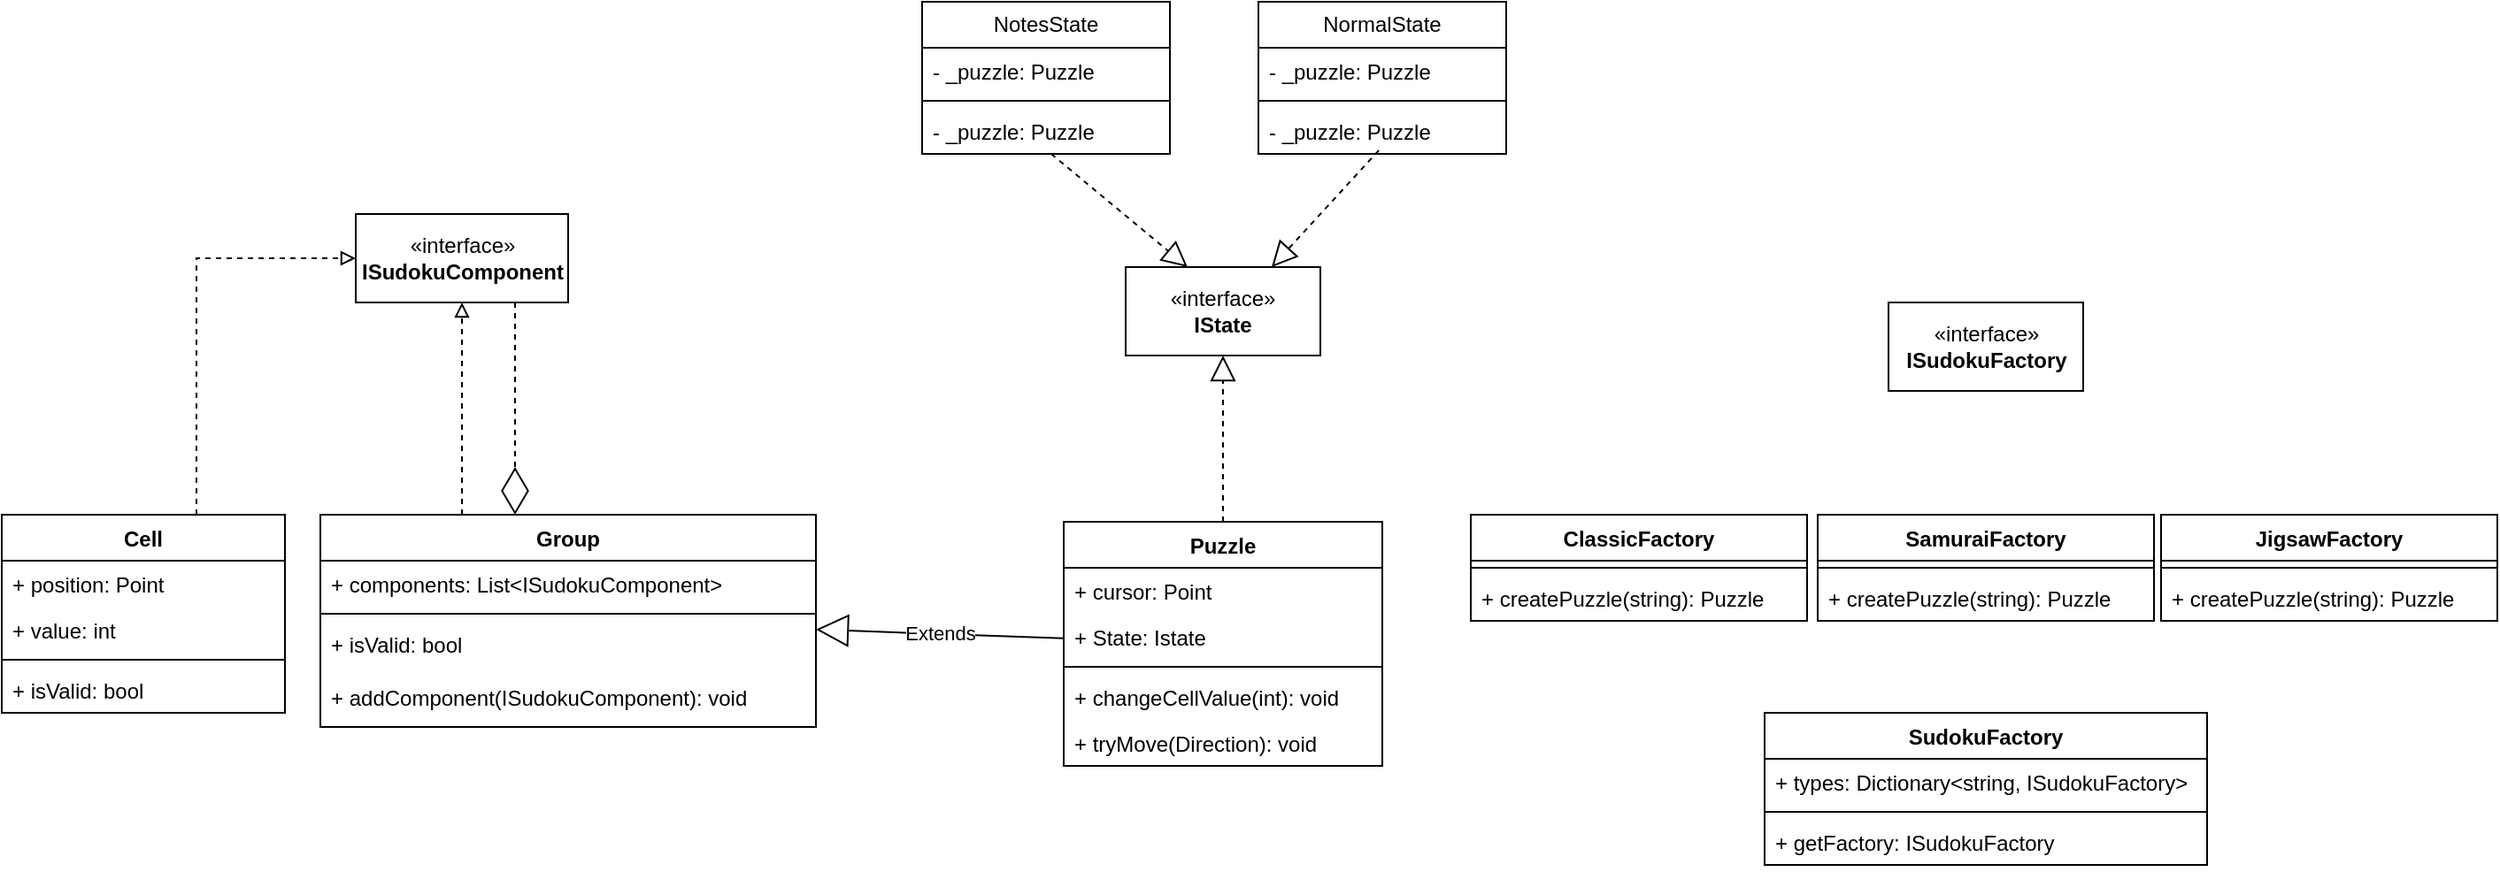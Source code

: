 <mxfile version="21.3.5" type="github">
  <diagram id="LWPgg448hWrqWxRHfcQB" name="Page-1">
    <mxGraphModel dx="2074" dy="1116" grid="1" gridSize="10" guides="1" tooltips="1" connect="1" arrows="1" fold="1" page="1" pageScale="1" pageWidth="827" pageHeight="1169" math="0" shadow="0">
      <root>
        <mxCell id="0" />
        <mxCell id="1" parent="0" />
        <mxCell id="wv0B674s6KbmI-BLAxvP-2" value="«interface»&lt;br&gt;&lt;div&gt;&lt;b&gt;ISudokuComponent&lt;/b&gt;&lt;/div&gt;" style="html=1;" parent="1" vertex="1">
          <mxGeometry x="320" y="180" width="120" height="50" as="geometry" />
        </mxCell>
        <mxCell id="wv0B674s6KbmI-BLAxvP-12" style="edgeStyle=orthogonalEdgeStyle;rounded=0;orthogonalLoop=1;jettySize=auto;html=1;endArrow=block;endFill=0;dashed=1;" parent="1" source="wv0B674s6KbmI-BLAxvP-3" target="wv0B674s6KbmI-BLAxvP-2" edge="1">
          <mxGeometry relative="1" as="geometry">
            <Array as="points">
              <mxPoint x="230" y="205" />
            </Array>
          </mxGeometry>
        </mxCell>
        <mxCell id="wv0B674s6KbmI-BLAxvP-3" value="Cell" style="swimlane;fontStyle=1;align=center;verticalAlign=top;childLayout=stackLayout;horizontal=1;startSize=26;horizontalStack=0;resizeParent=1;resizeParentMax=0;resizeLast=0;collapsible=1;marginBottom=0;" parent="1" vertex="1">
          <mxGeometry x="120" y="350" width="160" height="112" as="geometry" />
        </mxCell>
        <mxCell id="wv0B674s6KbmI-BLAxvP-34" value="+ position: Point" style="text;strokeColor=none;fillColor=none;align=left;verticalAlign=top;spacingLeft=4;spacingRight=4;overflow=hidden;rotatable=0;points=[[0,0.5],[1,0.5]];portConstraint=eastwest;" parent="wv0B674s6KbmI-BLAxvP-3" vertex="1">
          <mxGeometry y="26" width="160" height="26" as="geometry" />
        </mxCell>
        <mxCell id="wv0B674s6KbmI-BLAxvP-4" value="+ value: int" style="text;strokeColor=none;fillColor=none;align=left;verticalAlign=top;spacingLeft=4;spacingRight=4;overflow=hidden;rotatable=0;points=[[0,0.5],[1,0.5]];portConstraint=eastwest;" parent="wv0B674s6KbmI-BLAxvP-3" vertex="1">
          <mxGeometry y="52" width="160" height="26" as="geometry" />
        </mxCell>
        <mxCell id="wv0B674s6KbmI-BLAxvP-5" value="" style="line;strokeWidth=1;fillColor=none;align=left;verticalAlign=middle;spacingTop=-1;spacingLeft=3;spacingRight=3;rotatable=0;labelPosition=right;points=[];portConstraint=eastwest;strokeColor=inherit;" parent="wv0B674s6KbmI-BLAxvP-3" vertex="1">
          <mxGeometry y="78" width="160" height="8" as="geometry" />
        </mxCell>
        <mxCell id="wv0B674s6KbmI-BLAxvP-6" value="+ isValid: bool" style="text;strokeColor=none;fillColor=none;align=left;verticalAlign=top;spacingLeft=4;spacingRight=4;overflow=hidden;rotatable=0;points=[[0,0.5],[1,0.5]];portConstraint=eastwest;" parent="wv0B674s6KbmI-BLAxvP-3" vertex="1">
          <mxGeometry y="86" width="160" height="26" as="geometry" />
        </mxCell>
        <mxCell id="wv0B674s6KbmI-BLAxvP-18" style="edgeStyle=orthogonalEdgeStyle;rounded=0;orthogonalLoop=1;jettySize=auto;html=1;exitX=0.5;exitY=0;exitDx=0;exitDy=0;dashed=1;endArrow=block;endFill=0;" parent="1" source="wv0B674s6KbmI-BLAxvP-14" target="wv0B674s6KbmI-BLAxvP-2" edge="1">
          <mxGeometry relative="1" as="geometry">
            <Array as="points">
              <mxPoint x="380" y="350" />
            </Array>
          </mxGeometry>
        </mxCell>
        <mxCell id="wv0B674s6KbmI-BLAxvP-14" value="Group" style="swimlane;fontStyle=1;align=center;verticalAlign=top;childLayout=stackLayout;horizontal=1;startSize=26;horizontalStack=0;resizeParent=1;resizeParentMax=0;resizeLast=0;collapsible=1;marginBottom=0;" parent="1" vertex="1">
          <mxGeometry x="300" y="350" width="280" height="120" as="geometry" />
        </mxCell>
        <mxCell id="wv0B674s6KbmI-BLAxvP-15" value="+ components: List&lt;ISudokuComponent&gt;" style="text;strokeColor=none;fillColor=none;align=left;verticalAlign=top;spacingLeft=4;spacingRight=4;overflow=hidden;rotatable=0;points=[[0,0.5],[1,0.5]];portConstraint=eastwest;" parent="wv0B674s6KbmI-BLAxvP-14" vertex="1">
          <mxGeometry y="26" width="280" height="26" as="geometry" />
        </mxCell>
        <mxCell id="wv0B674s6KbmI-BLAxvP-16" value="" style="line;strokeWidth=1;fillColor=none;align=left;verticalAlign=middle;spacingTop=-1;spacingLeft=3;spacingRight=3;rotatable=0;labelPosition=right;points=[];portConstraint=eastwest;strokeColor=inherit;" parent="wv0B674s6KbmI-BLAxvP-14" vertex="1">
          <mxGeometry y="52" width="280" height="8" as="geometry" />
        </mxCell>
        <mxCell id="wv0B674s6KbmI-BLAxvP-17" value="+ isValid: bool" style="text;strokeColor=none;fillColor=none;align=left;verticalAlign=top;spacingLeft=4;spacingRight=4;overflow=hidden;rotatable=0;points=[[0,0.5],[1,0.5]];portConstraint=eastwest;" parent="wv0B674s6KbmI-BLAxvP-14" vertex="1">
          <mxGeometry y="60" width="280" height="30" as="geometry" />
        </mxCell>
        <mxCell id="wv0B674s6KbmI-BLAxvP-25" value="+ addComponent(ISudokuComponent): void" style="text;strokeColor=none;fillColor=none;align=left;verticalAlign=top;spacingLeft=4;spacingRight=4;overflow=hidden;rotatable=0;points=[[0,0.5],[1,0.5]];portConstraint=eastwest;" parent="wv0B674s6KbmI-BLAxvP-14" vertex="1">
          <mxGeometry y="90" width="280" height="30" as="geometry" />
        </mxCell>
        <mxCell id="wv0B674s6KbmI-BLAxvP-19" value="" style="endArrow=diamondThin;endFill=0;endSize=24;html=1;rounded=0;dashed=1;exitX=0.75;exitY=1;exitDx=0;exitDy=0;" parent="1" source="wv0B674s6KbmI-BLAxvP-2" edge="1">
          <mxGeometry width="160" relative="1" as="geometry">
            <mxPoint x="330" y="400" as="sourcePoint" />
            <mxPoint x="410" y="350" as="targetPoint" />
          </mxGeometry>
        </mxCell>
        <mxCell id="wv0B674s6KbmI-BLAxvP-26" value="Puzzle" style="swimlane;fontStyle=1;align=center;verticalAlign=top;childLayout=stackLayout;horizontal=1;startSize=26;horizontalStack=0;resizeParent=1;resizeParentMax=0;resizeLast=0;collapsible=1;marginBottom=0;" parent="1" vertex="1">
          <mxGeometry x="720" y="354" width="180" height="138" as="geometry" />
        </mxCell>
        <mxCell id="wv0B674s6KbmI-BLAxvP-27" value="+ cursor: Point" style="text;strokeColor=none;fillColor=none;align=left;verticalAlign=top;spacingLeft=4;spacingRight=4;overflow=hidden;rotatable=0;points=[[0,0.5],[1,0.5]];portConstraint=eastwest;" parent="wv0B674s6KbmI-BLAxvP-26" vertex="1">
          <mxGeometry y="26" width="180" height="26" as="geometry" />
        </mxCell>
        <mxCell id="itnUqNmYD6HMZ3Aa02fd-5" value="+ State: Istate" style="text;strokeColor=none;fillColor=none;align=left;verticalAlign=top;spacingLeft=4;spacingRight=4;overflow=hidden;rotatable=0;points=[[0,0.5],[1,0.5]];portConstraint=eastwest;" vertex="1" parent="wv0B674s6KbmI-BLAxvP-26">
          <mxGeometry y="52" width="180" height="26" as="geometry" />
        </mxCell>
        <mxCell id="wv0B674s6KbmI-BLAxvP-28" value="" style="line;strokeWidth=1;fillColor=none;align=left;verticalAlign=middle;spacingTop=-1;spacingLeft=3;spacingRight=3;rotatable=0;labelPosition=right;points=[];portConstraint=eastwest;strokeColor=inherit;" parent="wv0B674s6KbmI-BLAxvP-26" vertex="1">
          <mxGeometry y="78" width="180" height="8" as="geometry" />
        </mxCell>
        <mxCell id="wv0B674s6KbmI-BLAxvP-29" value="+ changeCellValue(int): void" style="text;strokeColor=none;fillColor=none;align=left;verticalAlign=top;spacingLeft=4;spacingRight=4;overflow=hidden;rotatable=0;points=[[0,0.5],[1,0.5]];portConstraint=eastwest;" parent="wv0B674s6KbmI-BLAxvP-26" vertex="1">
          <mxGeometry y="86" width="180" height="26" as="geometry" />
        </mxCell>
        <mxCell id="wv0B674s6KbmI-BLAxvP-32" value="+ tryMove(Direction): void" style="text;strokeColor=none;fillColor=none;align=left;verticalAlign=top;spacingLeft=4;spacingRight=4;overflow=hidden;rotatable=0;points=[[0,0.5],[1,0.5]];portConstraint=eastwest;" parent="wv0B674s6KbmI-BLAxvP-26" vertex="1">
          <mxGeometry y="112" width="180" height="26" as="geometry" />
        </mxCell>
        <mxCell id="wv0B674s6KbmI-BLAxvP-30" value="Extends" style="endArrow=block;endSize=16;endFill=0;html=1;rounded=0;" parent="1" source="wv0B674s6KbmI-BLAxvP-26" target="wv0B674s6KbmI-BLAxvP-14" edge="1">
          <mxGeometry width="160" relative="1" as="geometry">
            <mxPoint x="330" y="400" as="sourcePoint" />
            <mxPoint x="490" y="400" as="targetPoint" />
          </mxGeometry>
        </mxCell>
        <mxCell id="wv0B674s6KbmI-BLAxvP-35" value="&lt;div&gt;«interface»&lt;/div&gt;&lt;div&gt;&lt;b&gt;ISudokuFactory&lt;/b&gt;&lt;/div&gt;" style="html=1;" parent="1" vertex="1">
          <mxGeometry x="1186" y="230" width="110" height="50" as="geometry" />
        </mxCell>
        <mxCell id="wv0B674s6KbmI-BLAxvP-36" value="ClassicFactory" style="swimlane;fontStyle=1;align=center;verticalAlign=top;childLayout=stackLayout;horizontal=1;startSize=26;horizontalStack=0;resizeParent=1;resizeParentMax=0;resizeLast=0;collapsible=1;marginBottom=0;" parent="1" vertex="1">
          <mxGeometry x="950" y="350" width="190" height="60" as="geometry" />
        </mxCell>
        <mxCell id="wv0B674s6KbmI-BLAxvP-38" value="" style="line;strokeWidth=1;fillColor=none;align=left;verticalAlign=middle;spacingTop=-1;spacingLeft=3;spacingRight=3;rotatable=0;labelPosition=right;points=[];portConstraint=eastwest;strokeColor=inherit;" parent="wv0B674s6KbmI-BLAxvP-36" vertex="1">
          <mxGeometry y="26" width="190" height="8" as="geometry" />
        </mxCell>
        <mxCell id="wv0B674s6KbmI-BLAxvP-39" value="+ createPuzzle(string): Puzzle" style="text;strokeColor=none;fillColor=none;align=left;verticalAlign=top;spacingLeft=4;spacingRight=4;overflow=hidden;rotatable=0;points=[[0,0.5],[1,0.5]];portConstraint=eastwest;" parent="wv0B674s6KbmI-BLAxvP-36" vertex="1">
          <mxGeometry y="34" width="190" height="26" as="geometry" />
        </mxCell>
        <mxCell id="wv0B674s6KbmI-BLAxvP-40" value="SamuraiFactory" style="swimlane;fontStyle=1;align=center;verticalAlign=top;childLayout=stackLayout;horizontal=1;startSize=26;horizontalStack=0;resizeParent=1;resizeParentMax=0;resizeLast=0;collapsible=1;marginBottom=0;" parent="1" vertex="1">
          <mxGeometry x="1146" y="350" width="190" height="60" as="geometry" />
        </mxCell>
        <mxCell id="wv0B674s6KbmI-BLAxvP-41" value="" style="line;strokeWidth=1;fillColor=none;align=left;verticalAlign=middle;spacingTop=-1;spacingLeft=3;spacingRight=3;rotatable=0;labelPosition=right;points=[];portConstraint=eastwest;strokeColor=inherit;" parent="wv0B674s6KbmI-BLAxvP-40" vertex="1">
          <mxGeometry y="26" width="190" height="8" as="geometry" />
        </mxCell>
        <mxCell id="wv0B674s6KbmI-BLAxvP-42" value="+ createPuzzle(string): Puzzle" style="text;strokeColor=none;fillColor=none;align=left;verticalAlign=top;spacingLeft=4;spacingRight=4;overflow=hidden;rotatable=0;points=[[0,0.5],[1,0.5]];portConstraint=eastwest;" parent="wv0B674s6KbmI-BLAxvP-40" vertex="1">
          <mxGeometry y="34" width="190" height="26" as="geometry" />
        </mxCell>
        <mxCell id="wv0B674s6KbmI-BLAxvP-43" value="JigsawFactory" style="swimlane;fontStyle=1;align=center;verticalAlign=top;childLayout=stackLayout;horizontal=1;startSize=26;horizontalStack=0;resizeParent=1;resizeParentMax=0;resizeLast=0;collapsible=1;marginBottom=0;" parent="1" vertex="1">
          <mxGeometry x="1340" y="350" width="190" height="60" as="geometry" />
        </mxCell>
        <mxCell id="wv0B674s6KbmI-BLAxvP-44" value="" style="line;strokeWidth=1;fillColor=none;align=left;verticalAlign=middle;spacingTop=-1;spacingLeft=3;spacingRight=3;rotatable=0;labelPosition=right;points=[];portConstraint=eastwest;strokeColor=inherit;" parent="wv0B674s6KbmI-BLAxvP-43" vertex="1">
          <mxGeometry y="26" width="190" height="8" as="geometry" />
        </mxCell>
        <mxCell id="wv0B674s6KbmI-BLAxvP-45" value="+ createPuzzle(string): Puzzle" style="text;strokeColor=none;fillColor=none;align=left;verticalAlign=top;spacingLeft=4;spacingRight=4;overflow=hidden;rotatable=0;points=[[0,0.5],[1,0.5]];portConstraint=eastwest;" parent="wv0B674s6KbmI-BLAxvP-43" vertex="1">
          <mxGeometry y="34" width="190" height="26" as="geometry" />
        </mxCell>
        <mxCell id="wv0B674s6KbmI-BLAxvP-46" value="SudokuFactory" style="swimlane;fontStyle=1;align=center;verticalAlign=top;childLayout=stackLayout;horizontal=1;startSize=26;horizontalStack=0;resizeParent=1;resizeParentMax=0;resizeLast=0;collapsible=1;marginBottom=0;" parent="1" vertex="1">
          <mxGeometry x="1116" y="462" width="250" height="86" as="geometry" />
        </mxCell>
        <mxCell id="wv0B674s6KbmI-BLAxvP-47" value="+ types: Dictionary&lt;string, ISudokuFactory&gt;" style="text;strokeColor=none;fillColor=none;align=left;verticalAlign=top;spacingLeft=4;spacingRight=4;overflow=hidden;rotatable=0;points=[[0,0.5],[1,0.5]];portConstraint=eastwest;" parent="wv0B674s6KbmI-BLAxvP-46" vertex="1">
          <mxGeometry y="26" width="250" height="26" as="geometry" />
        </mxCell>
        <mxCell id="wv0B674s6KbmI-BLAxvP-48" value="" style="line;strokeWidth=1;fillColor=none;align=left;verticalAlign=middle;spacingTop=-1;spacingLeft=3;spacingRight=3;rotatable=0;labelPosition=right;points=[];portConstraint=eastwest;strokeColor=inherit;" parent="wv0B674s6KbmI-BLAxvP-46" vertex="1">
          <mxGeometry y="52" width="250" height="8" as="geometry" />
        </mxCell>
        <mxCell id="wv0B674s6KbmI-BLAxvP-49" value="+ getFactory: ISudokuFactory" style="text;strokeColor=none;fillColor=none;align=left;verticalAlign=top;spacingLeft=4;spacingRight=4;overflow=hidden;rotatable=0;points=[[0,0.5],[1,0.5]];portConstraint=eastwest;" parent="wv0B674s6KbmI-BLAxvP-46" vertex="1">
          <mxGeometry y="60" width="250" height="26" as="geometry" />
        </mxCell>
        <mxCell id="itnUqNmYD6HMZ3Aa02fd-1" value="NormalState" style="swimlane;fontStyle=0;childLayout=stackLayout;horizontal=1;startSize=26;fillColor=none;horizontalStack=0;resizeParent=1;resizeParentMax=0;resizeLast=0;collapsible=1;marginBottom=0;whiteSpace=wrap;html=1;" vertex="1" parent="1">
          <mxGeometry x="830" y="60" width="140" height="86" as="geometry" />
        </mxCell>
        <mxCell id="itnUqNmYD6HMZ3Aa02fd-2" value="- _puzzle: Puzzle" style="text;strokeColor=none;fillColor=none;align=left;verticalAlign=top;spacingLeft=4;spacingRight=4;overflow=hidden;rotatable=0;points=[[0,0.5],[1,0.5]];portConstraint=eastwest;whiteSpace=wrap;html=1;" vertex="1" parent="itnUqNmYD6HMZ3Aa02fd-1">
          <mxGeometry y="26" width="140" height="26" as="geometry" />
        </mxCell>
        <mxCell id="itnUqNmYD6HMZ3Aa02fd-15" value="" style="line;strokeWidth=1;fillColor=none;align=left;verticalAlign=middle;spacingTop=-1;spacingLeft=3;spacingRight=3;rotatable=0;labelPosition=right;points=[];portConstraint=eastwest;strokeColor=inherit;" vertex="1" parent="itnUqNmYD6HMZ3Aa02fd-1">
          <mxGeometry y="52" width="140" height="8" as="geometry" />
        </mxCell>
        <mxCell id="itnUqNmYD6HMZ3Aa02fd-14" value="- _puzzle: Puzzle" style="text;strokeColor=none;fillColor=none;align=left;verticalAlign=top;spacingLeft=4;spacingRight=4;overflow=hidden;rotatable=0;points=[[0,0.5],[1,0.5]];portConstraint=eastwest;whiteSpace=wrap;html=1;" vertex="1" parent="itnUqNmYD6HMZ3Aa02fd-1">
          <mxGeometry y="60" width="140" height="26" as="geometry" />
        </mxCell>
        <mxCell id="itnUqNmYD6HMZ3Aa02fd-6" value="NotesState" style="swimlane;fontStyle=0;childLayout=stackLayout;horizontal=1;startSize=26;fillColor=none;horizontalStack=0;resizeParent=1;resizeParentMax=0;resizeLast=0;collapsible=1;marginBottom=0;whiteSpace=wrap;html=1;" vertex="1" parent="1">
          <mxGeometry x="640" y="60" width="140" height="86" as="geometry" />
        </mxCell>
        <mxCell id="itnUqNmYD6HMZ3Aa02fd-7" value="- _puzzle: Puzzle" style="text;strokeColor=none;fillColor=none;align=left;verticalAlign=top;spacingLeft=4;spacingRight=4;overflow=hidden;rotatable=0;points=[[0,0.5],[1,0.5]];portConstraint=eastwest;whiteSpace=wrap;html=1;" vertex="1" parent="itnUqNmYD6HMZ3Aa02fd-6">
          <mxGeometry y="26" width="140" height="26" as="geometry" />
        </mxCell>
        <mxCell id="itnUqNmYD6HMZ3Aa02fd-13" value="" style="line;strokeWidth=1;fillColor=none;align=left;verticalAlign=middle;spacingTop=-1;spacingLeft=3;spacingRight=3;rotatable=0;labelPosition=right;points=[];portConstraint=eastwest;strokeColor=inherit;" vertex="1" parent="itnUqNmYD6HMZ3Aa02fd-6">
          <mxGeometry y="52" width="140" height="8" as="geometry" />
        </mxCell>
        <mxCell id="itnUqNmYD6HMZ3Aa02fd-12" value="- _puzzle: Puzzle" style="text;strokeColor=none;fillColor=none;align=left;verticalAlign=top;spacingLeft=4;spacingRight=4;overflow=hidden;rotatable=0;points=[[0,0.5],[1,0.5]];portConstraint=eastwest;whiteSpace=wrap;html=1;" vertex="1" parent="itnUqNmYD6HMZ3Aa02fd-6">
          <mxGeometry y="60" width="140" height="26" as="geometry" />
        </mxCell>
        <mxCell id="itnUqNmYD6HMZ3Aa02fd-16" value="«interface»&lt;br&gt;&lt;b&gt;IState&lt;br&gt;&lt;/b&gt;" style="html=1;whiteSpace=wrap;" vertex="1" parent="1">
          <mxGeometry x="755" y="210" width="110" height="50" as="geometry" />
        </mxCell>
        <mxCell id="itnUqNmYD6HMZ3Aa02fd-17" value="" style="endArrow=block;dashed=1;endFill=0;endSize=12;html=1;rounded=0;exitX=0.5;exitY=0;exitDx=0;exitDy=0;entryX=0.5;entryY=1;entryDx=0;entryDy=0;" edge="1" parent="1" source="wv0B674s6KbmI-BLAxvP-26" target="itnUqNmYD6HMZ3Aa02fd-16">
          <mxGeometry width="160" relative="1" as="geometry">
            <mxPoint x="970" y="570" as="sourcePoint" />
            <mxPoint x="1130" y="570" as="targetPoint" />
          </mxGeometry>
        </mxCell>
        <mxCell id="itnUqNmYD6HMZ3Aa02fd-18" value="" style="endArrow=block;dashed=1;endFill=0;endSize=12;html=1;rounded=0;exitX=0.521;exitY=1;exitDx=0;exitDy=0;exitPerimeter=0;entryX=0.318;entryY=0;entryDx=0;entryDy=0;entryPerimeter=0;" edge="1" parent="1" source="itnUqNmYD6HMZ3Aa02fd-12" target="itnUqNmYD6HMZ3Aa02fd-16">
          <mxGeometry width="160" relative="1" as="geometry">
            <mxPoint x="970" y="570" as="sourcePoint" />
            <mxPoint x="1130" y="570" as="targetPoint" />
          </mxGeometry>
        </mxCell>
        <mxCell id="itnUqNmYD6HMZ3Aa02fd-19" value="" style="endArrow=block;dashed=1;endFill=0;endSize=12;html=1;rounded=0;exitX=0.486;exitY=0.923;exitDx=0;exitDy=0;exitPerimeter=0;entryX=0.75;entryY=0;entryDx=0;entryDy=0;" edge="1" parent="1" source="itnUqNmYD6HMZ3Aa02fd-14" target="itnUqNmYD6HMZ3Aa02fd-16">
          <mxGeometry width="160" relative="1" as="geometry">
            <mxPoint x="970" y="570" as="sourcePoint" />
            <mxPoint x="1130" y="570" as="targetPoint" />
          </mxGeometry>
        </mxCell>
      </root>
    </mxGraphModel>
  </diagram>
</mxfile>
